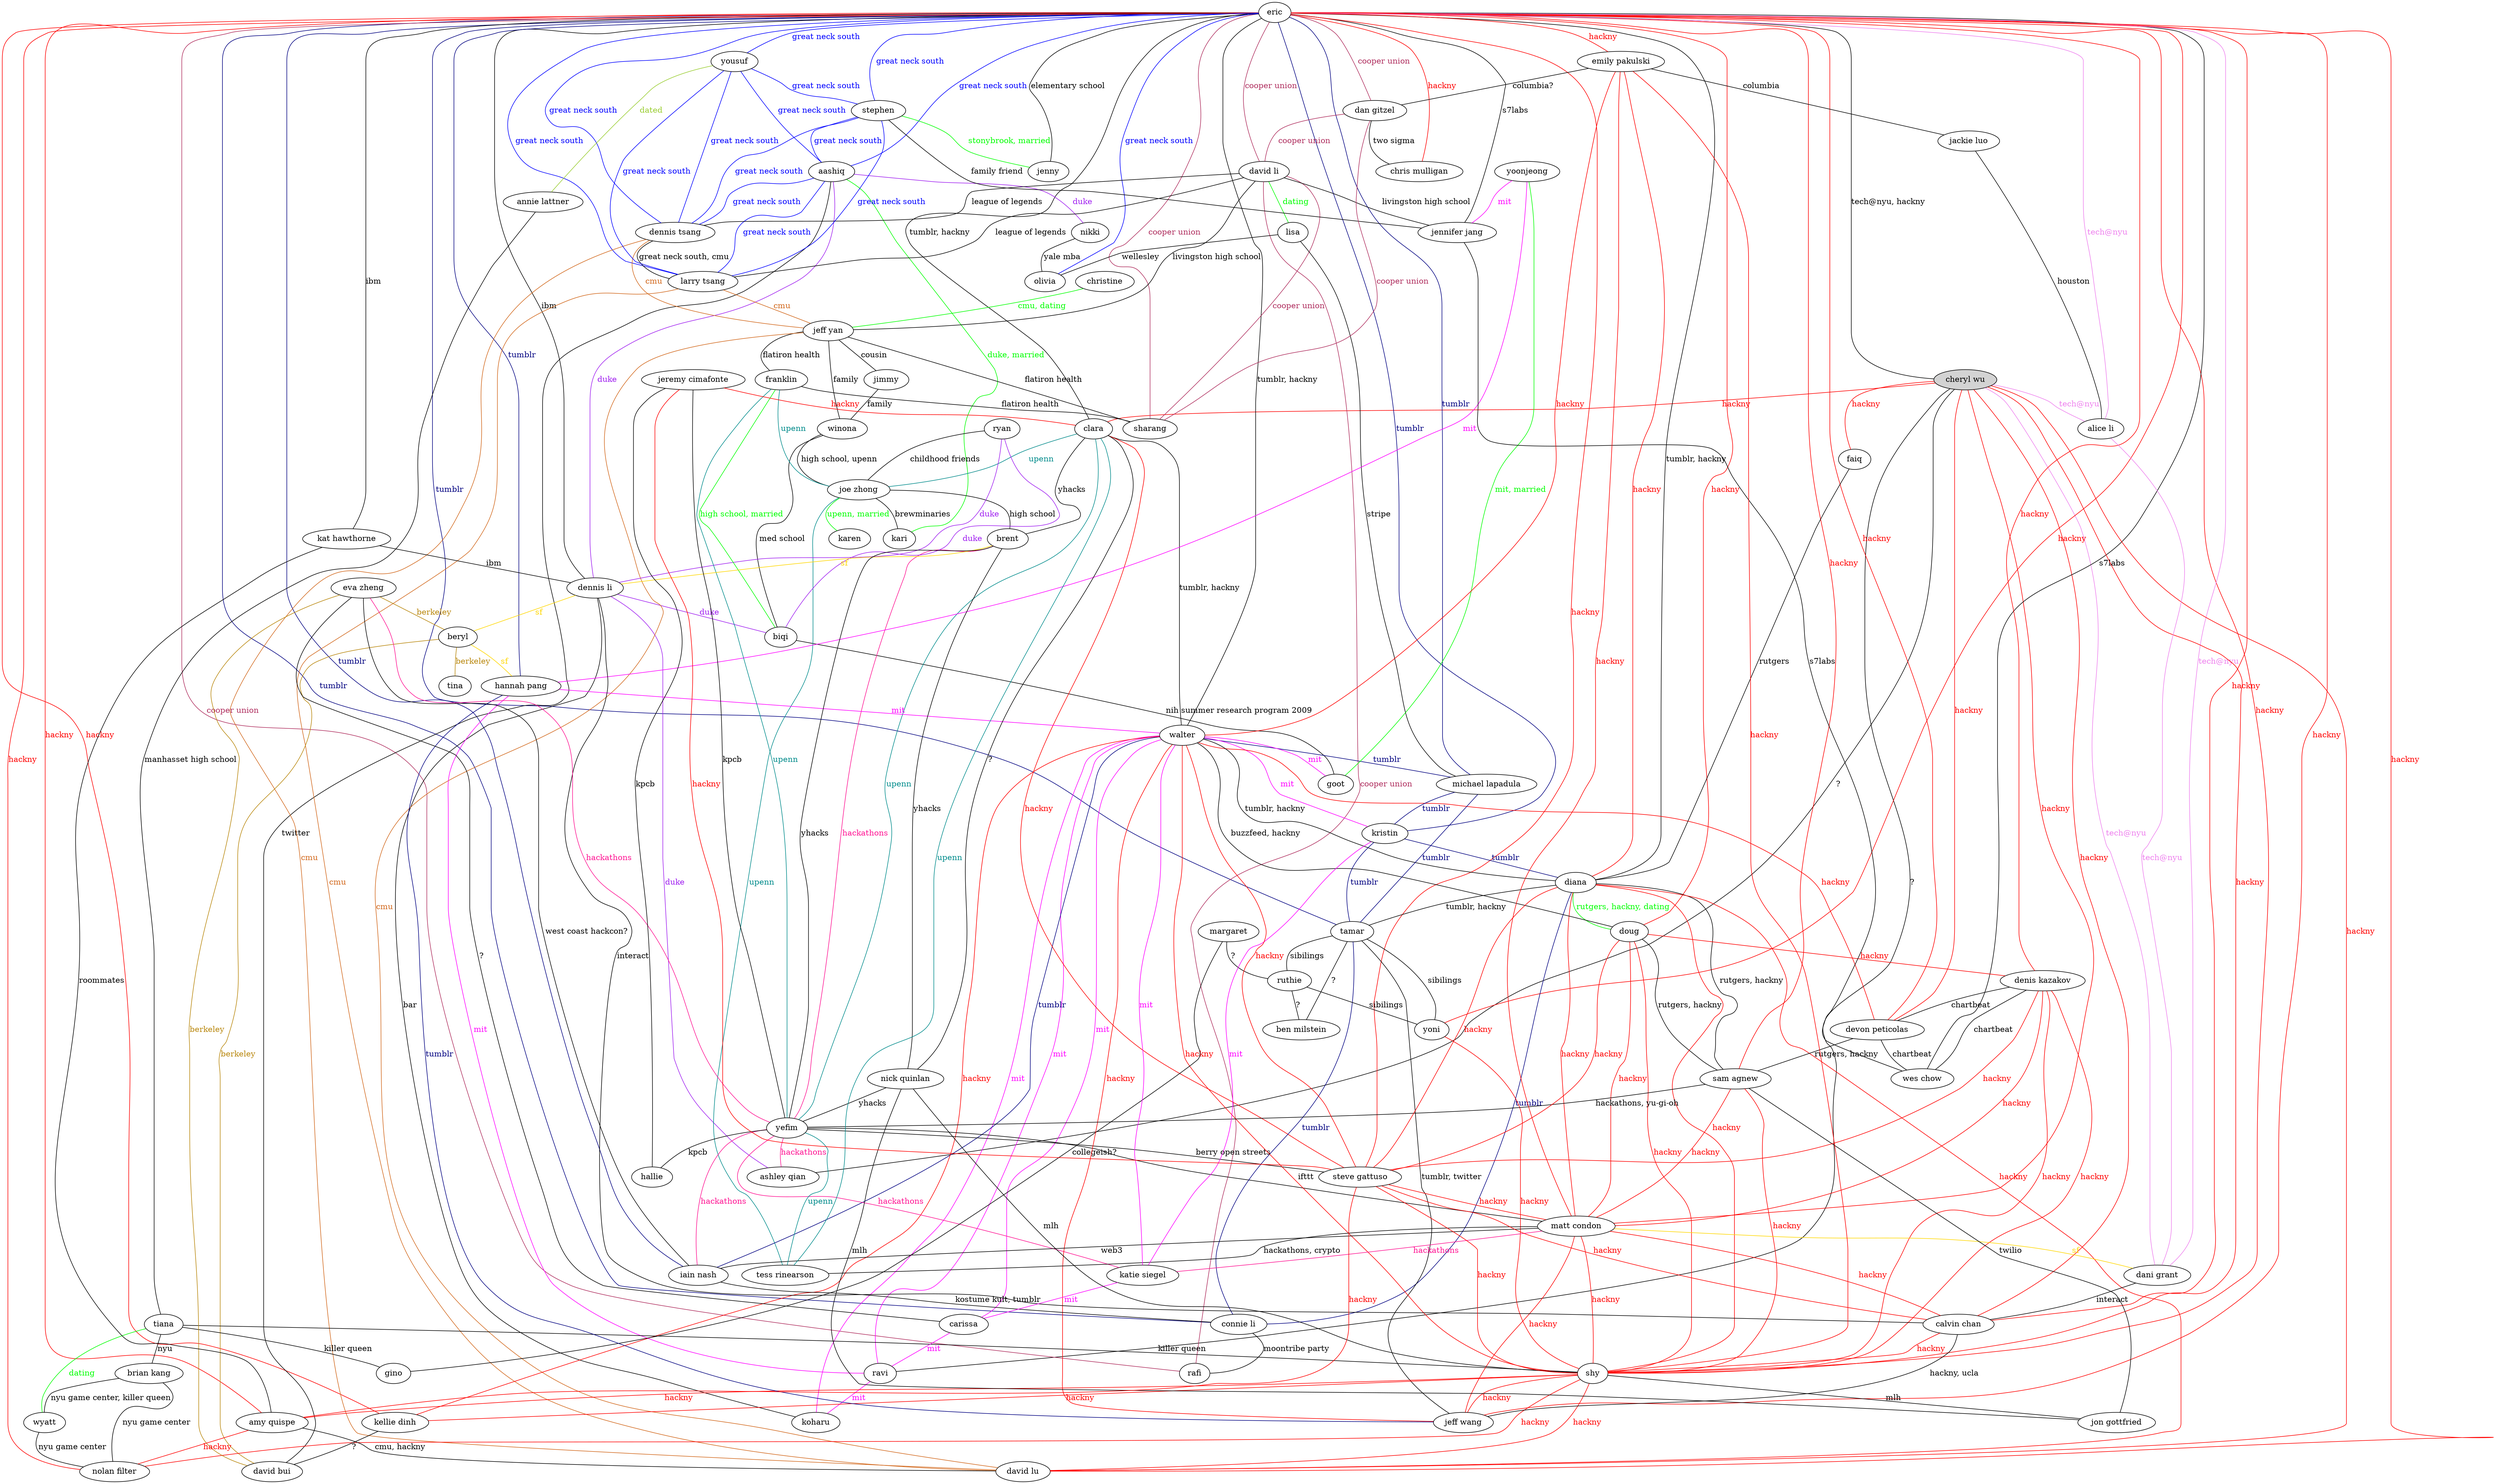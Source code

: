 graph friends {
	"cheryl wu" [style=filled, fillcolor="lightgray"]
	eric -- aashiq [label="great neck south", color="blue", fontcolor="blue"]
	aashiq -- kari [label="duke, married", color="green", fontcolor="green"]
	aashiq -- "dennis li" [label="duke", color="purple", fontcolor="purple"]
	aashiq -- "dennis tsang" [label="great neck south", color="blue", fontcolor="blue"]
	aashiq -- "larry tsang" [label="great neck south", color="blue", fontcolor="blue"]
	eric -- "dennis li" [label="ibm"]
	eric -- "david li" [label="cooper union", color="maroon", fontcolor="maroon"]
	"david li" -- "jeff yan" [label="livingston high school"]
	"jeff yan" -- "jimmy" [label="cousin"]
	"jimmy" -- winona [label="family"]
	"jeff yan" -- winona [label="family"]
	winona -- biqi [label="med school"]
	winona -- "joe zhong" [label="high school, upenn"]
	"joe zhong" -- kari [label="brewminaries"]
	eric -- "dennis tsang" [label="great neck south", color="blue", fontcolor="blue"]
	eric -- "larry tsang" [label="great neck south", color="blue", fontcolor="blue"]
	eric -- walter [label="tumblr, hackny"]
	eric -- clara [label="tumblr, hackny"]
	clara -- "joe zhong" [label="upenn", color="darkcyan", fontcolor="darkcyan"]
	clara -- yefim [label="upenn", color="darkcyan", fontcolor="darkcyan"]
	ryan -- "joe zhong" [label="childhood friends"]
	ryan -- "dennis li" [label="duke", color="purple", fontcolor="purple"]
	ryan -- biqi [label="duke", color="purple", fontcolor="purple"]
	eric -- diana [label="tumblr, hackny"]
	diana -- doug [label="rutgers, hackny, dating", color="green", fontcolor="green"]
	doug -- walter [label="buzzfeed, hackny"]
	eric -- "hannah pang" [label="tumblr", color="navy", fontcolor="navy"]
	"dennis li" -- beryl [label="sf", color="gold", fontcolor="gold"]
	beryl -- "hannah pang" [label="sf", color="gold", fontcolor="gold"]
	"dennis li" -- koharu [label="bar"]
	"hannah pang" -- ravi [label="mit", color="magenta", fontcolor="magenta"]
	ravi -- koharu [label="mit", color="magenta", fontcolor="magenta"]
	"hannah pang" -- walter [label="mit", color="magenta", fontcolor="magenta"]
	"dennis tsang" -- "jeff yan" [label="cmu", color="chocolate", fontcolor="chocolate"]
	"larry tsang" -- "jeff yan" [label="cmu", color="chocolate", fontcolor="chocolate"]
	"dennis tsang" -- "larry tsang" [label="great neck south, cmu"]
	walter -- koharu [label="mit", color="magenta", fontcolor="magenta"]
	diana -- walter [label="tumblr, hackny"]
	christine -- "jeff yan" [label="cmu, dating", color="green", fontcolor="green"]
	"david li" -- "dennis tsang" [label="league of legends"]
	"david li" -- "larry tsang" [label="league of legends"]
	"david li" -- lisa [label="dating", color="green", fontcolor="green"]
	lisa -- "michael lapadula" [label="stripe"]
	eric -- "michael lapadula" [label="tumblr", color="navy", fontcolor="navy"]
	tamar -- "michael lapadula" [label="tumblr", color="navy", fontcolor="navy"]
	tiana -- shy [label="killer queen"]
	eric -- shy [label="hackny", color="red", fontcolor="red"]
	shy -- diana [label="hackny", color="red", fontcolor="red"]
	shy -- doug [label="hackny", color="red", fontcolor="red"]
	walter -- carissa [label="mit", color="magenta", fontcolor="magenta"]
	carissa -- ravi [label="mit", color="magenta", fontcolor="magenta"]
	yoonjeong -- goot [label="mit, married", color="green", fontcolor="green"]
	walter -- goot [label="mit", color="magenta", fontcolor="magenta"]
	yoonjeong -- "hannah pang" [label="mit", color="magenta", fontcolor="magenta"]
	"dennis li" -- biqi [label="duke", color="purple", fontcolor="purple"]
	franklin -- biqi [label="high school, married", color="green", fontcolor="green"]
	franklin -- "joe zhong" [label="upenn", color="darkcyan", fontcolor="darkcyan"]
	franklin -- yefim [label="upenn", color="darkcyan", fontcolor="darkcyan"]
	eric -- kristin [label="tumblr", color="navy", fontcolor="navy"]
	"michael lapadula" -- kristin [label="tumblr", color="navy", fontcolor="navy"]
	eric -- tamar [label="tumblr", color="navy", fontcolor="navy"]
	tamar -- ruthie [label="sibilings"]
	margaret -- ruthie [label="?"]
	margaret -- gino [label="collegeish?"]
	ruthie -- yoni [label="sibilings"]
	tiana -- gino [label="killer queen"]
	tamar -- kristin [label="tumblr", color="navy", fontcolor="navy"]
	walter -- kristin [label="mit", color="magenta", fontcolor="magenta"]
	eric -- doug [label="hackny", color="red", fontcolor="red"]
	brent -- yefim [label="yhacks"]
	brent -- "dennis li" [label="sf", color="gold", fontcolor="gold"]
	"joe zhong" -- brent [label="high school"]
	"joe zhong" -- karen [label="upenn, married", color="green", fontcolor="green"]
	eric -- sharang [label="cooper union", color="maroon", fontcolor="maroon"]
	"david li" -- sharang [label="cooper union", color="maroon", fontcolor="maroon"]
	"jeff yan" -- sharang [label="flatiron health"]
	franklin -- sharang [label="flatiron health"]
	"jeff yan" -- franklin [label="flatiron health"]
	eric -- "connie li" [label="tumblr", color="navy", fontcolor="navy"]
	tamar -- "connie li" [label="tumblr", color="navy", fontcolor="navy"]
	diana -- "connie li" [label="tumblr", color="navy", fontcolor="navy"]
	eric -- rafi [label="cooper union", color="maroon", fontcolor="maroon"]
	"david li" -- rafi [label="cooper union", color="maroon", fontcolor="maroon"]
	"connie li" -- rafi [label="moontribe party"]
	kristin -- diana [label="tumblr", color="navy", fontcolor="navy"]
	eric -- stephen [label="great neck south", color="blue", fontcolor="blue"]
	stephen -- jenny [label="stonybrook, married", color="green", fontcolor="green"]
	eric -- jenny [label="elementary school"]
	stephen -- "jennifer jang" [label="family friend"]
	stephen -- aashiq [label="great neck south", color="blue", fontcolor="blue"]
	stephen -- "dennis tsang" [label="great neck south", color="blue", fontcolor="blue"]
	stephen -- "larry tsang" [label="great neck south", color="blue", fontcolor="blue"]
	eric -- "jennifer jang" [label="s7labs"]
	yoonjeong -- "jennifer jang" [label="mit", color="magenta", fontcolor="magenta"]
	lisa -- olivia [label="wellesley"]
	eric -- olivia [label="great neck south", color="blue", fontcolor="blue"]
	eric -- "wes chow" [label="s7labs"]
	"devon peticolas" -- "wes chow" [label="chartbeat"]
	"jennifer jang" -- "wes chow" [label="s7labs"]
	eric -- "devon peticolas" [label="hackny", color="red", fontcolor="red"]
	walter -- "devon peticolas" [label="hackny", color="red", fontcolor="red"]
	"david li" -- "jennifer jang" [label="livingston high school"]
	eric -- "jeff wang" [label="hackny", color="red", fontcolor="red"]
	eric -- "calvin chan" [label="hackny", color="red", fontcolor="red"]
	"jeff wang" -- "calvin chan" [label="hackny, ucla"]
	"calvin chan" -- "dennis li" [label="interact"]
	"dani grant" -- "calvin chan" [label="interact"]
	"calvin chan" -- shy [label="hackny", color="red", fontcolor="red"]
	eric -- "dani grant" [label="tech@nyu", color="violet", fontcolor="violet"]
	diana -- "matt condon" [label="hackny", color="red", fontcolor="red"]
	yefim -- "matt condon" [label="ifttt"]
	beryl -- "david bui" [label="berkeley", color="darkgoldenrod", fontcolor="darkgoldenrod"]
	"eva zheng" -- "david bui" [label="berkeley", color="darkgoldenrod", fontcolor="darkgoldenrod"]
	"eva zheng" -- beryl [label="berkeley", color="darkgoldenrod", fontcolor="darkgoldenrod"]
	"eva zheng" -- "iain nash" [label="west coast hackcon?"]
	"eva zheng" -- carissa [label="?"]
	"kellie dinh" -- "david bui" [label="?"]
	beryl -- tina [label="berkeley", color="darkgoldenrod", fontcolor="darkgoldenrod"]
	"eva zheng" -- yefim [label="hackathons", color="deeppink", fontcolor="deeppink"]
	shy -- "jon gottfried" [label="mlh"]
	"sam agnew" -- "jon gottfried" [label="twilio"]
	yefim -- "katie siegel" [label="hackathons", color="deeppink", fontcolor="deeppink"]
	"katie siegel" -- walter [label="mit", color="magenta", fontcolor="magenta"]
	"katie siegel" -- carissa [label="mit", color="magenta", fontcolor="magenta"]
	"katie siegel" -- kristin [label="mit", color="magenta", fontcolor="magenta"]
	shy -- walter [label="hackny", color="red", fontcolor="red"]
	eric -- "iain nash" [label="tumblr", color="navy", fontcolor="navy"]
	walter -- "iain nash" [label="tumblr", color="navy", fontcolor="navy"]
	eric -- "kellie dinh" [label="hackny", color="red", fontcolor="red"]
	shy -- "kellie dinh" [label="hackny", color="red", fontcolor="red"]
	walter -- "kellie dinh" [label="hackny", color="red", fontcolor="red"]
	"iain nash" -- "connie li" [label="kostume kult, tumblr"]
	"devon peticolas" -- "sam agnew" [label="rutgers, hackny"]
	eric -- "sam agnew" [label="hackny", color="red", fontcolor="red"]
	diana -- "sam agnew" [label="rutgers, hackny"]
	doug -- "sam agnew" [label="rutgers, hackny"]
	tamar -- yoni [label="sibilings"]
	yoni -- shy [label="hackny", color="red", fontcolor="red"]
	eric -- yoni [label="hackny", color="red", fontcolor="red"]
	walter -- ravi [label="mit", color="magenta", fontcolor="magenta"]
	"sam agnew" -- "matt condon" [label="hackny", color="red", fontcolor="red"]
	"sam agnew" -- yefim [label="hackathons, yu-gi-oh"]
	"dennis tsang" -- "david lu" [label="cmu", color="chocolate", fontcolor="chocolate"]
	"larry tsang" -- "david lu" [label="cmu", color="chocolate", fontcolor="chocolate"]
	"jeff yan" -- "david lu" [label="cmu", color="chocolate", fontcolor="chocolate"]
	eric -- "david lu" [label="hackny", color="red", fontcolor="red"]
	shy -- "david lu" [label="hackny", color="red", fontcolor="red"]
	diana -- "david lu" [label="hackny", color="red", fontcolor="red"]
	eric -- "denis kazakov" [label="hackny", color="red", fontcolor="red"]
	"denis kazakov" -- "wes chow" [label="chartbeat"]
	"denis kazakov" -- "devon peticolas" [label="chartbeat"]
	shy -- "sam agnew" [label="hackny", color="red", fontcolor="red"]
	shy -- "denis kazakov" [label="hackny", color="red", fontcolor="red"]
	shy -- "matt condon" [label="hackny", color="red", fontcolor="red"]
	"amy quispe" -- "david lu" [label="cmu, hackny"]
	shy -- "amy quispe" [label="hackny", color="red", fontcolor="red"]
	eric -- "kat hawthorne" [label="ibm"]
	"kat hawthorne" -- "dennis li" [label="ibm"]
	"kat hawthorne" -- "amy quispe" [label="roommates"]
	eric -- "cheryl wu" [label="tech@nyu, hackny"]
	"david lu" -- "cheryl wu" [label="hackny", color="red", fontcolor="red"]
	shy -- "cheryl wu" [label="hackny", color="red", fontcolor="red"]
	"cheryl wu" -- "calvin chan" [label="hackny", color="red", fontcolor="red"]
	"cheryl wu" -- ravi [label="?"]
	"cheryl wu" -- "devon peticolas" [label="hackny", color="red", fontcolor="red"]
	"cheryl wu" -- clara [label="hackny", color="red", fontcolor="red"]
	"cheryl wu" -- faiq [label="hackny", color="red", fontcolor="red"]
	faiq -- diana [label="rutgers"]
	"cheryl wu" -- "alice li" [label="tech@nyu", color="violet", fontcolor="violet"]
	eric -- "alice li" [label="tech@nyu", color="violet", fontcolor="violet"]
	"cheryl wu" -- "dani grant" [label="tech@nyu", color="violet", fontcolor="violet"]
	"alice li" -- "dani grant" [label="tech@nyu", color="violet", fontcolor="violet"]
	"cheryl wu" -- "ashley qian" [label="?"]
	"dennis li" -- "ashley qian" [label="duke", color="purple", fontcolor="purple"]
	"cheryl wu" -- "matt condon" [label="hackny", color="red", fontcolor="red"]
	"nick quinlan" -- "jon gottfried" [label="mlh"]
	"nick quinlan" -- yefim [label="yhacks"]
	"nick quinlan" -- clara [label="?"]
	"nick quinlan" -- shy [label="mlh"]
	shy -- "jeff wang" [label="hackny", color="red", fontcolor="red"]
	eric -- "amy quispe" [label="hackny", color="red", fontcolor="red"]
	brent -- clara [label="yhacks"]
	brent -- "nick quinlan" [label="yhacks"]
	doug -- "denis kazakov" [label="hackny", color="red", fontcolor="red"]
	"matt condon" -- "denis kazakov" [label="hackny", color="red", fontcolor="red"]
	tiana -- "brian kang" [label="nyu"]
	"brian kang" -- wyatt [label="nyu game center, killer queen"]
	"brian kang" -- "nolan filter" [label="nyu game center"]
	wyatt -- "nolan filter" [label="nyu game center"]
	eric -- "nolan filter" [label="hackny", color="red", fontcolor="red"]
	"amy quispe" -- "nolan filter" [label="hackny", color="red", fontcolor="red"]
	shy -- "nolan filter" [label="hackny", color="red", fontcolor="red"]
	shy -- "denis kazakov" [label="hackny", color="red", fontcolor="red"]
	tiana -- wyatt [label="dating", color="green", fontcolor="green"]
	eric -- yousuf [label="great neck south", color="blue", fontcolor="blue"]
	yousuf -- "annie lattner" [label="dated", color="yellowgreen", fontcolor="yellowgreen"]
	"annie lattner" -- tiana [label="manhasset high school"]
	yousuf -- aashiq [label="great neck south", color="blue", fontcolor="blue"]
	yousuf -- "dennis tsang" [label="great neck south", color="blue", fontcolor="blue"]
	yousuf -- "larry tsang" [label="great neck south", color="blue", fontcolor="blue"]
	yousuf -- stephen [label="great neck south", color="blue", fontcolor="blue"]
	biqi -- goot [label="nih summer research program 2009"]
	"matt condon" -- doug [label="hackny", color="red", fontcolor="red"]
	"matt condon" -- "calvin chan" [label="hackny", color="red", fontcolor="red"]
	"matt condon" -- "iain nash" [label="web3"]
	"matt condon" -- "dani grant" [label="sf", color="gold", fontcolor="gold"]
	yefim -- "ashley qian" [label="hackathons", color="deeppink", fontcolor="deeppink"]
	yefim -- brent [label="hackathons", color="deeppink", fontcolor="deeppink"]
	yefim -- "steve gattuso" [label="berry open streets"]
	eric -- "steve gattuso" [label="hackny", color="red", fontcolor="red"]
	"steve gattuso" -- "matt condon" [label="hackny", color="red", fontcolor="red"]
	"steve gattuso" -- shy [label="hackny", color="red", fontcolor="red"]
	"steve gattuso" -- doug [label="hackny", color="red", fontcolor="red"]
	"steve gattuso" -- diana [label="hackny", color="red", fontcolor="red"]
	"steve gattuso" -- "denis kazakov" [label="hackny", color="red", fontcolor="red"]
	"steve gattuso" -- "calvin chan" [label="hackny", color="red", fontcolor="red"]
	"steve gattuso" -- walter [label="hackny", color="red", fontcolor="red"]
	"steve gattuso" -- "amy quispe" [label="hackny", color="red", fontcolor="red"]
	diana -- tamar [label="tumblr, hackny"]
	"jeff wang" -- walter [label="hackny", color="red", fontcolor="red"]
	"jeff wang" -- "matt condon" [label="hackny", color="red", fontcolor="red"]
	"jeff wang" -- "hannah pang" [label="tumblr", color="navy", fontcolor="navy"]
	walter -- clara [label="tumblr, hackny"]
	walter -- "michael lapadula" [label="tumblr", color="navy", fontcolor="navy"]
	clara -- "steve gattuso" [label="hackny", color="red", fontcolor="red"]
	"matt condon" -- "katie siegel" [label="hackathons", color="deeppink", fontcolor="deeppink"]
	"matt condon" -- "tess rinearson" [label="hackathons, crypto"]
	"joe zhong" -- "tess rinearson" [label="upenn", color="darkcyan", fontcolor="darkcyan"]
	"tess rinearson" -- clara [label="upenn", color="darkcyan", fontcolor="darkcyan"]
	"tess rinearson" -- yefim [label="upenn", color="darkcyan", fontcolor="darkcyan"]
	yefim -- "iain nash" [label="hackathons", color="deeppink", fontcolor="deeppink"]
	tamar -- "jeff wang" [label="tumblr, twitter"]
	tamar -- "ben milstein" [label="?"]
	ruthie -- "ben milstein" [label="?"]
	aashiq -- "david bui" [label="twitter"]
	aashiq -- nikki [label="duke", color="purple", fontcolor="purple"]
	nikki -- olivia [label="yale mba"]
	eric -- "chris mulligan" [label="hackny", color="red", fontcolor="red"]
	"dan gitzel" -- "chris mulligan" [label="two sigma"]
	eric -- "dan gitzel" [label="cooper union", color="maroon", fontcolor="maroon"]
	"dan gitzel" -- "david li" [label="cooper union", color="maroon", fontcolor="maroon"]
	"dan gitzel" -- sharang [label="cooper union", color="maroon", fontcolor="maroon"]
	"emily pakulski" -- "dan gitzel" [label="columbia?"]
	eric -- "emily pakulski" [label="hackny", color="red", fontcolor="red"]
	"emily pakulski" -- shy [label="hackny", color="red", fontcolor="red"]
	"emily pakulski" -- walter [label="hackny", color="red", fontcolor="red"]
	"emily pakulski" -- "matt condon" [label="hackny", color="red", fontcolor="red"]
	"emily pakulski" -- diana [label="hackny", color="red", fontcolor="red"]
	"emily pakulski" -- "jackie luo" [label="columbia"]
	"jackie luo" -- "alice li" [label="houston"]
	"jeremy cimafonte" -- clara [label="hackny", color="red", fontcolor="red"]
	"jeremy cimafonte" -- "steve gattuso" [label="hackny", color="red", fontcolor="red"]
	"jeremy cimafonte" -- yefim [label="kpcb"]
	"jeremy cimafonte" -- hallie [label="kpcb"]
	yefim -- hallie [label="kpcb"]
}
